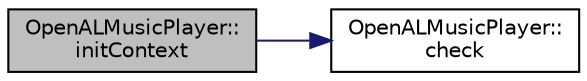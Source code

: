 digraph "OpenALMusicPlayer::initContext"
{
  edge [fontname="Helvetica",fontsize="10",labelfontname="Helvetica",labelfontsize="10"];
  node [fontname="Helvetica",fontsize="10",shape=record];
  rankdir="LR";
  Node1 [label="OpenALMusicPlayer::\linitContext",height=0.2,width=0.4,color="black", fillcolor="grey75", style="filled", fontcolor="black"];
  Node1 -> Node2 [color="midnightblue",fontsize="10",style="solid",fontname="Helvetica"];
  Node2 [label="OpenALMusicPlayer::\lcheck",height=0.2,width=0.4,color="black", fillcolor="white", style="filled",URL="$class_open_a_l_music_player.html#a09102ba903810e00db8b6afa25afd731"];
}
